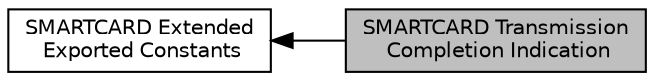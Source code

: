 digraph "SMARTCARD Transmission Completion Indication"
{
  edge [fontname="Helvetica",fontsize="10",labelfontname="Helvetica",labelfontsize="10"];
  node [fontname="Helvetica",fontsize="10",shape=record];
  rankdir=LR;
  Node1 [label="SMARTCARD Extended\l Exported Constants",height=0.2,width=0.4,color="black", fillcolor="white", style="filled",URL="$group___s_m_a_r_t_c_a_r_d_ex___exported___constants.html"];
  Node0 [label="SMARTCARD Transmission\l Completion Indication",height=0.2,width=0.4,color="black", fillcolor="grey75", style="filled", fontcolor="black"];
  Node1->Node0 [shape=plaintext, dir="back", style="solid"];
}
